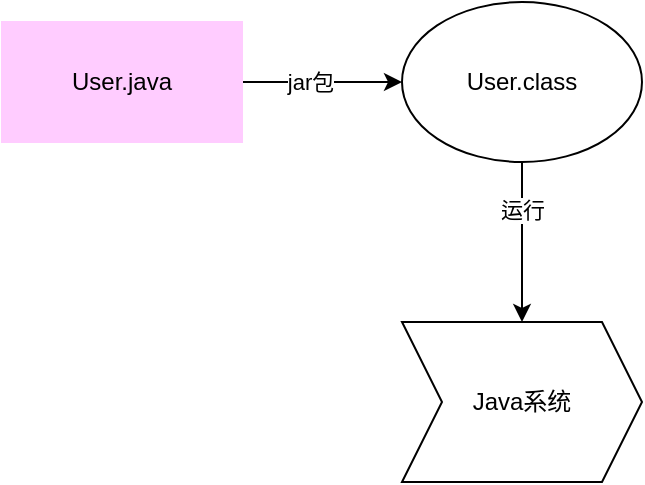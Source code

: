 <mxfile version="14.4.2" type="github">
  <diagram id="WpXSpNXp-I4iZ-xelN5j" name="Page-1">
    <mxGraphModel dx="946" dy="564" grid="1" gridSize="10" guides="1" tooltips="1" connect="1" arrows="1" fold="1" page="1" pageScale="1" pageWidth="827" pageHeight="1169" math="0" shadow="0">
      <root>
        <mxCell id="0" />
        <mxCell id="1" parent="0" />
        <mxCell id="jB5KRmb-R-Ja9BLFkrBw-3" value="" style="edgeStyle=orthogonalEdgeStyle;rounded=0;orthogonalLoop=1;jettySize=auto;html=1;" edge="1" parent="1" source="jB5KRmb-R-Ja9BLFkrBw-1" target="jB5KRmb-R-Ja9BLFkrBw-2">
          <mxGeometry relative="1" as="geometry" />
        </mxCell>
        <mxCell id="jB5KRmb-R-Ja9BLFkrBw-4" value="jar包" style="edgeLabel;html=1;align=center;verticalAlign=middle;resizable=0;points=[];" vertex="1" connectable="0" parent="jB5KRmb-R-Ja9BLFkrBw-3">
          <mxGeometry x="-0.15" relative="1" as="geometry">
            <mxPoint as="offset" />
          </mxGeometry>
        </mxCell>
        <mxCell id="jB5KRmb-R-Ja9BLFkrBw-1" value="User.java" style="rounded=0;whiteSpace=wrap;html=1;strokeColor=#FFCCFF;fillColor=#FFCCFF;" vertex="1" parent="1">
          <mxGeometry x="90" y="90" width="120" height="60" as="geometry" />
        </mxCell>
        <mxCell id="jB5KRmb-R-Ja9BLFkrBw-6" value="" style="edgeStyle=orthogonalEdgeStyle;rounded=0;orthogonalLoop=1;jettySize=auto;html=1;" edge="1" parent="1" source="jB5KRmb-R-Ja9BLFkrBw-2" target="jB5KRmb-R-Ja9BLFkrBw-5">
          <mxGeometry relative="1" as="geometry" />
        </mxCell>
        <mxCell id="jB5KRmb-R-Ja9BLFkrBw-7" value="运行" style="edgeLabel;html=1;align=center;verticalAlign=middle;resizable=0;points=[];" vertex="1" connectable="0" parent="jB5KRmb-R-Ja9BLFkrBw-6">
          <mxGeometry x="-0.4" relative="1" as="geometry">
            <mxPoint as="offset" />
          </mxGeometry>
        </mxCell>
        <mxCell id="jB5KRmb-R-Ja9BLFkrBw-2" value="User.class" style="ellipse;whiteSpace=wrap;html=1;rounded=0;" vertex="1" parent="1">
          <mxGeometry x="290" y="80" width="120" height="80" as="geometry" />
        </mxCell>
        <mxCell id="jB5KRmb-R-Ja9BLFkrBw-5" value="Java系统" style="shape=step;perimeter=stepPerimeter;whiteSpace=wrap;html=1;fixedSize=1;rounded=0;" vertex="1" parent="1">
          <mxGeometry x="290" y="240" width="120" height="80" as="geometry" />
        </mxCell>
      </root>
    </mxGraphModel>
  </diagram>
</mxfile>
